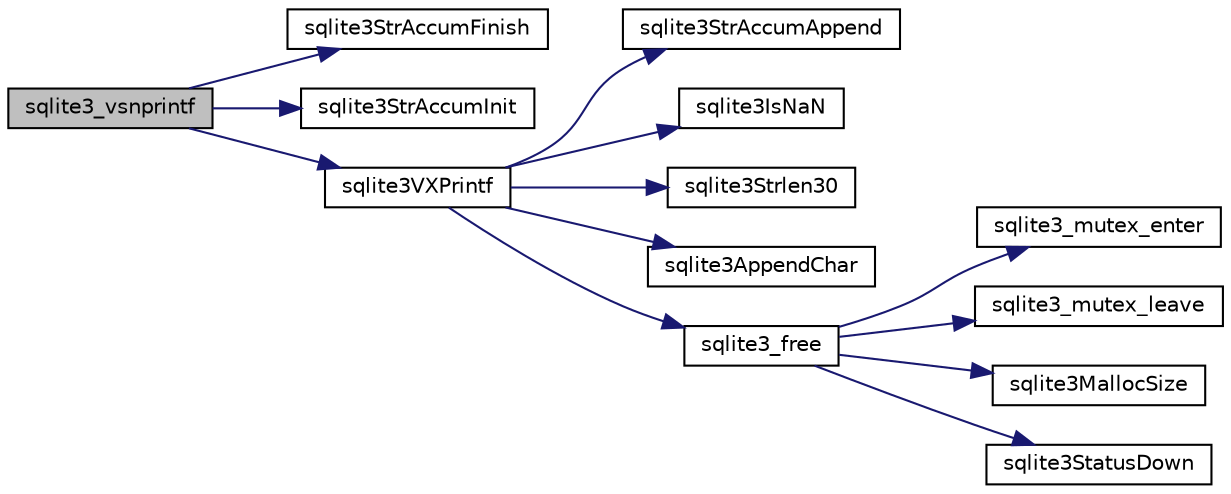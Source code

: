 digraph "sqlite3_vsnprintf"
{
  edge [fontname="Helvetica",fontsize="10",labelfontname="Helvetica",labelfontsize="10"];
  node [fontname="Helvetica",fontsize="10",shape=record];
  rankdir="LR";
  Node1 [label="sqlite3_vsnprintf",height=0.2,width=0.4,color="black", fillcolor="grey75", style="filled", fontcolor="black"];
  Node1 -> Node2 [color="midnightblue",fontsize="10",style="solid"];
  Node2 [label="sqlite3StrAccumFinish",height=0.2,width=0.4,color="black", fillcolor="white", style="filled",URL="$sqlite3_8c.html#adb7f26b10ac1b847db6f000ef4c2e2ba"];
  Node1 -> Node3 [color="midnightblue",fontsize="10",style="solid"];
  Node3 [label="sqlite3StrAccumInit",height=0.2,width=0.4,color="black", fillcolor="white", style="filled",URL="$sqlite3_8c.html#aabf95e113b9d54d519cd15a56215f560"];
  Node1 -> Node4 [color="midnightblue",fontsize="10",style="solid"];
  Node4 [label="sqlite3VXPrintf",height=0.2,width=0.4,color="black", fillcolor="white", style="filled",URL="$sqlite3_8c.html#a63c25806c9bd4a2b76f9a0eb232c6bde"];
  Node4 -> Node5 [color="midnightblue",fontsize="10",style="solid"];
  Node5 [label="sqlite3StrAccumAppend",height=0.2,width=0.4,color="black", fillcolor="white", style="filled",URL="$sqlite3_8c.html#a56664fa33def33c5a5245b623441d5e0"];
  Node4 -> Node6 [color="midnightblue",fontsize="10",style="solid"];
  Node6 [label="sqlite3IsNaN",height=0.2,width=0.4,color="black", fillcolor="white", style="filled",URL="$sqlite3_8c.html#aed4d78203877c3486765ccbc7feebb50"];
  Node4 -> Node7 [color="midnightblue",fontsize="10",style="solid"];
  Node7 [label="sqlite3Strlen30",height=0.2,width=0.4,color="black", fillcolor="white", style="filled",URL="$sqlite3_8c.html#a3dcd80ba41f1a308193dee74857b62a7"];
  Node4 -> Node8 [color="midnightblue",fontsize="10",style="solid"];
  Node8 [label="sqlite3AppendChar",height=0.2,width=0.4,color="black", fillcolor="white", style="filled",URL="$sqlite3_8c.html#ab21f9ee97a24b1d7a75097e6a08e8e64"];
  Node4 -> Node9 [color="midnightblue",fontsize="10",style="solid"];
  Node9 [label="sqlite3_free",height=0.2,width=0.4,color="black", fillcolor="white", style="filled",URL="$sqlite3_8c.html#aced35e2ed62edd9c721ade882d508123"];
  Node9 -> Node10 [color="midnightblue",fontsize="10",style="solid"];
  Node10 [label="sqlite3_mutex_enter",height=0.2,width=0.4,color="black", fillcolor="white", style="filled",URL="$sqlite3_8c.html#af5a0a035d6f2e625f7fa5339365e8970"];
  Node9 -> Node11 [color="midnightblue",fontsize="10",style="solid"];
  Node11 [label="sqlite3_mutex_leave",height=0.2,width=0.4,color="black", fillcolor="white", style="filled",URL="$sqlite3_8c.html#a7ebfb82d85f10ee7a80ea8d7ff155c65"];
  Node9 -> Node12 [color="midnightblue",fontsize="10",style="solid"];
  Node12 [label="sqlite3MallocSize",height=0.2,width=0.4,color="black", fillcolor="white", style="filled",URL="$sqlite3_8c.html#acf5d2a5f35270bafb050bd2def576955"];
  Node9 -> Node13 [color="midnightblue",fontsize="10",style="solid"];
  Node13 [label="sqlite3StatusDown",height=0.2,width=0.4,color="black", fillcolor="white", style="filled",URL="$sqlite3_8c.html#a3388b10ce0b0a4fc95dfb85ccdb904c1"];
}

